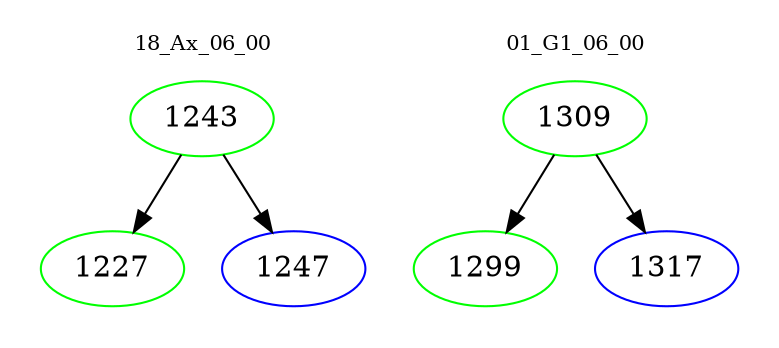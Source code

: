 digraph{
subgraph cluster_0 {
color = white
label = "18_Ax_06_00";
fontsize=10;
T0_1243 [label="1243", color="green"]
T0_1243 -> T0_1227 [color="black"]
T0_1227 [label="1227", color="green"]
T0_1243 -> T0_1247 [color="black"]
T0_1247 [label="1247", color="blue"]
}
subgraph cluster_1 {
color = white
label = "01_G1_06_00";
fontsize=10;
T1_1309 [label="1309", color="green"]
T1_1309 -> T1_1299 [color="black"]
T1_1299 [label="1299", color="green"]
T1_1309 -> T1_1317 [color="black"]
T1_1317 [label="1317", color="blue"]
}
}
